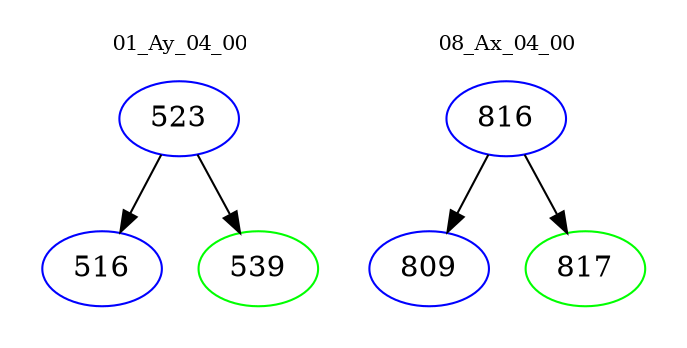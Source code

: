 digraph{
subgraph cluster_0 {
color = white
label = "01_Ay_04_00";
fontsize=10;
T0_523 [label="523", color="blue"]
T0_523 -> T0_516 [color="black"]
T0_516 [label="516", color="blue"]
T0_523 -> T0_539 [color="black"]
T0_539 [label="539", color="green"]
}
subgraph cluster_1 {
color = white
label = "08_Ax_04_00";
fontsize=10;
T1_816 [label="816", color="blue"]
T1_816 -> T1_809 [color="black"]
T1_809 [label="809", color="blue"]
T1_816 -> T1_817 [color="black"]
T1_817 [label="817", color="green"]
}
}
